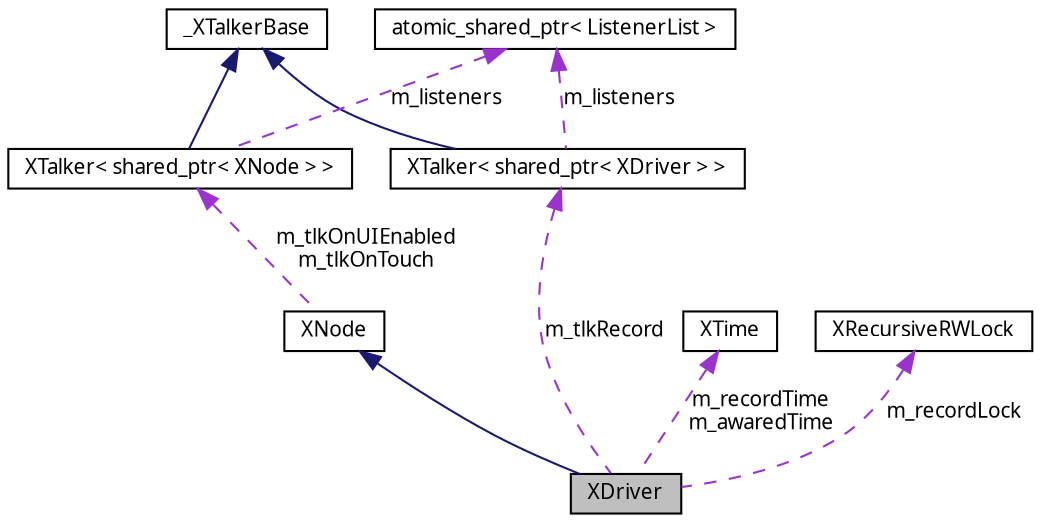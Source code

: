 digraph G
{
  edge [fontname="FreeSans.ttf",fontsize=10,labelfontname="FreeSans.ttf",labelfontsize=10];
  node [fontname="FreeSans.ttf",fontsize=10,shape=record];
  Node1 [label="XDriver",height=0.2,width=0.4,color="black", fillcolor="grey75", style="filled" fontcolor="black"];
  Node2 -> Node1 [dir=back,color="midnightblue",fontsize=10,style="solid",fontname="FreeSans.ttf"];
  Node2 [label="XNode",height=0.2,width=0.4,color="black", fillcolor="white", style="filled",URL="$class_x_node.html"];
  Node3 -> Node2 [dir=back,color="darkorchid3",fontsize=10,style="dashed",label="m_tlkOnUIEnabled\nm_tlkOnTouch",fontname="FreeSans.ttf"];
  Node3 [label="XTalker\< shared_ptr\< XNode \> \>",height=0.2,width=0.4,color="black", fillcolor="white", style="filled",URL="$class_x_talker.html"];
  Node4 -> Node3 [dir=back,color="midnightblue",fontsize=10,style="solid",fontname="FreeSans.ttf"];
  Node4 [label="_XTalkerBase",height=0.2,width=0.4,color="black", fillcolor="white", style="filled",URL="$class___x_talker_base.html"];
  Node5 -> Node3 [dir=back,color="darkorchid3",fontsize=10,style="dashed",label="m_listeners",fontname="FreeSans.ttf"];
  Node5 [label="atomic_shared_ptr\< ListenerList \>",height=0.2,width=0.4,color="black", fillcolor="white", style="filled",URL="$classatomic__shared__ptr.html"];
  Node6 -> Node1 [dir=back,color="darkorchid3",fontsize=10,style="dashed",label="m_tlkRecord",fontname="FreeSans.ttf"];
  Node6 [label="XTalker\< shared_ptr\< XDriver \> \>",height=0.2,width=0.4,color="black", fillcolor="white", style="filled",URL="$class_x_talker.html"];
  Node4 -> Node6 [dir=back,color="midnightblue",fontsize=10,style="solid",fontname="FreeSans.ttf"];
  Node5 -> Node6 [dir=back,color="darkorchid3",fontsize=10,style="dashed",label="m_listeners",fontname="FreeSans.ttf"];
  Node7 -> Node1 [dir=back,color="darkorchid3",fontsize=10,style="dashed",label="m_recordTime\nm_awaredTime",fontname="FreeSans.ttf"];
  Node7 [label="XTime",height=0.2,width=0.4,color="black", fillcolor="white", style="filled",URL="$class_x_time.html"];
  Node8 -> Node1 [dir=back,color="darkorchid3",fontsize=10,style="dashed",label="m_recordLock",fontname="FreeSans.ttf"];
  Node8 [label="XRecursiveRWLock",height=0.2,width=0.4,color="black", fillcolor="white", style="filled",URL="$class_x_recursive_r_w_lock.html"];
}
